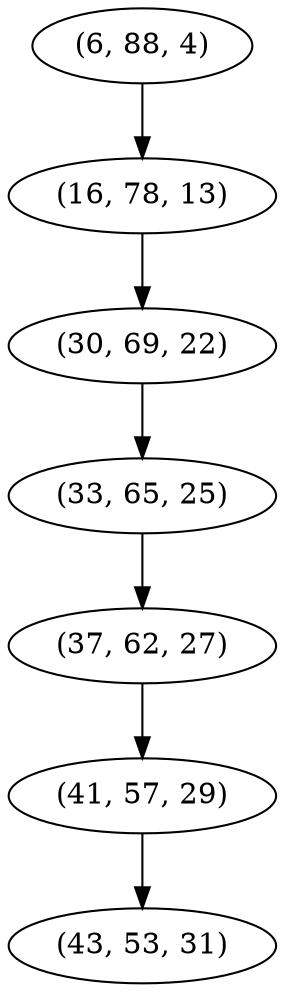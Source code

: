 digraph tree {
    "(6, 88, 4)";
    "(16, 78, 13)";
    "(30, 69, 22)";
    "(33, 65, 25)";
    "(37, 62, 27)";
    "(41, 57, 29)";
    "(43, 53, 31)";
    "(6, 88, 4)" -> "(16, 78, 13)";
    "(16, 78, 13)" -> "(30, 69, 22)";
    "(30, 69, 22)" -> "(33, 65, 25)";
    "(33, 65, 25)" -> "(37, 62, 27)";
    "(37, 62, 27)" -> "(41, 57, 29)";
    "(41, 57, 29)" -> "(43, 53, 31)";
}
